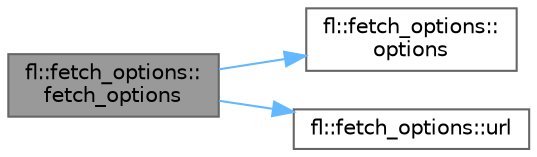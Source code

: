 digraph "fl::fetch_options::fetch_options"
{
 // INTERACTIVE_SVG=YES
 // LATEX_PDF_SIZE
  bgcolor="transparent";
  edge [fontname=Helvetica,fontsize=10,labelfontname=Helvetica,labelfontsize=10];
  node [fontname=Helvetica,fontsize=10,shape=box,height=0.2,width=0.4];
  rankdir="LR";
  Node1 [id="Node000001",label="fl::fetch_options::\lfetch_options",height=0.2,width=0.4,color="gray40", fillcolor="grey60", style="filled", fontcolor="black",tooltip=" "];
  Node1 -> Node2 [id="edge1_Node000001_Node000002",color="steelblue1",style="solid",tooltip=" "];
  Node2 [id="Node000002",label="fl::fetch_options::\loptions",height=0.2,width=0.4,color="grey40", fillcolor="white", style="filled",URL="$d2/d49/classfl_1_1fetch__options_a79495f6a025bd4851500804ad92f81ba.html#a79495f6a025bd4851500804ad92f81ba",tooltip="Get the options for this request."];
  Node1 -> Node3 [id="edge2_Node000001_Node000003",color="steelblue1",style="solid",tooltip=" "];
  Node3 [id="Node000003",label="fl::fetch_options::url",height=0.2,width=0.4,color="grey40", fillcolor="white", style="filled",URL="$d2/d49/classfl_1_1fetch__options_a1213ed1a90410e9f7fa52b63f8663041.html#a1213ed1a90410e9f7fa52b63f8663041",tooltip="Get the URL for this request."];
}
